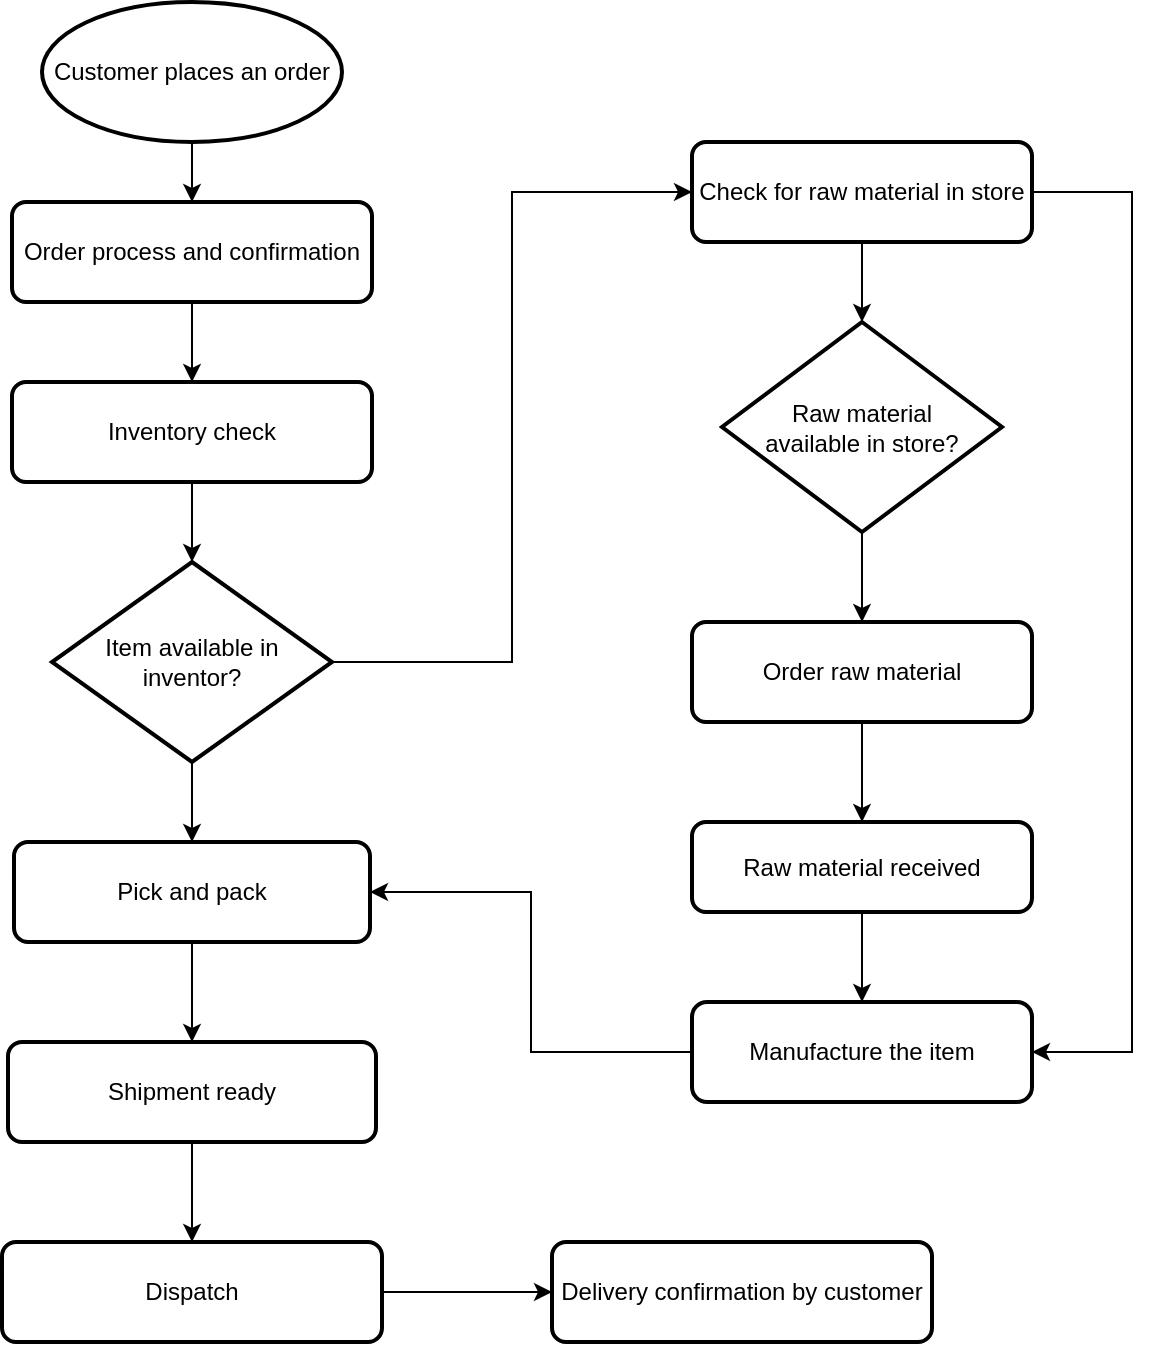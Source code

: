 <mxfile version="21.7.1" type="github">
  <diagram name="Page-1" id="1zYVnJ6PhORE1R0jCIVj">
    <mxGraphModel dx="913" dy="533" grid="1" gridSize="10" guides="1" tooltips="1" connect="1" arrows="1" fold="1" page="1" pageScale="1" pageWidth="827" pageHeight="1169" math="0" shadow="0">
      <root>
        <mxCell id="0" />
        <mxCell id="1" parent="0" />
        <mxCell id="s3QZQg_NEE9RPPklwjus-38" style="edgeStyle=orthogonalEdgeStyle;rounded=0;orthogonalLoop=1;jettySize=auto;html=1;entryX=0;entryY=0.5;entryDx=0;entryDy=0;" edge="1" parent="1" source="s3QZQg_NEE9RPPklwjus-5" target="s3QZQg_NEE9RPPklwjus-26">
          <mxGeometry relative="1" as="geometry" />
        </mxCell>
        <mxCell id="s3QZQg_NEE9RPPklwjus-39" style="edgeStyle=orthogonalEdgeStyle;rounded=0;orthogonalLoop=1;jettySize=auto;html=1;" edge="1" parent="1" source="s3QZQg_NEE9RPPklwjus-5" target="s3QZQg_NEE9RPPklwjus-8">
          <mxGeometry relative="1" as="geometry" />
        </mxCell>
        <mxCell id="s3QZQg_NEE9RPPklwjus-5" value="Item available in inventor?" style="strokeWidth=2;html=1;shape=mxgraph.flowchart.decision;whiteSpace=wrap;" vertex="1" parent="1">
          <mxGeometry x="156" y="320" width="140" height="100" as="geometry" />
        </mxCell>
        <mxCell id="s3QZQg_NEE9RPPklwjus-40" style="edgeStyle=orthogonalEdgeStyle;rounded=0;orthogonalLoop=1;jettySize=auto;html=1;entryX=0.5;entryY=0;entryDx=0;entryDy=0;" edge="1" parent="1" source="s3QZQg_NEE9RPPklwjus-8" target="s3QZQg_NEE9RPPklwjus-9">
          <mxGeometry relative="1" as="geometry" />
        </mxCell>
        <mxCell id="s3QZQg_NEE9RPPklwjus-8" value="Pick and pack" style="rounded=1;whiteSpace=wrap;html=1;absoluteArcSize=1;arcSize=14;strokeWidth=2;" vertex="1" parent="1">
          <mxGeometry x="137" y="460" width="178" height="50" as="geometry" />
        </mxCell>
        <mxCell id="s3QZQg_NEE9RPPklwjus-51" value="" style="edgeStyle=orthogonalEdgeStyle;rounded=0;orthogonalLoop=1;jettySize=auto;html=1;" edge="1" parent="1" source="s3QZQg_NEE9RPPklwjus-9" target="s3QZQg_NEE9RPPklwjus-10">
          <mxGeometry relative="1" as="geometry" />
        </mxCell>
        <mxCell id="s3QZQg_NEE9RPPklwjus-9" value="Shipment ready" style="rounded=1;whiteSpace=wrap;html=1;absoluteArcSize=1;arcSize=14;strokeWidth=2;" vertex="1" parent="1">
          <mxGeometry x="134" y="560" width="184" height="50" as="geometry" />
        </mxCell>
        <mxCell id="s3QZQg_NEE9RPPklwjus-52" value="" style="edgeStyle=orthogonalEdgeStyle;rounded=0;orthogonalLoop=1;jettySize=auto;html=1;" edge="1" parent="1" source="s3QZQg_NEE9RPPklwjus-10" target="s3QZQg_NEE9RPPklwjus-11">
          <mxGeometry relative="1" as="geometry" />
        </mxCell>
        <mxCell id="s3QZQg_NEE9RPPklwjus-10" value="Dispatch" style="rounded=1;whiteSpace=wrap;html=1;absoluteArcSize=1;arcSize=14;strokeWidth=2;" vertex="1" parent="1">
          <mxGeometry x="131" y="660" width="190" height="50" as="geometry" />
        </mxCell>
        <mxCell id="s3QZQg_NEE9RPPklwjus-11" value="Delivery confirmation by customer" style="rounded=1;whiteSpace=wrap;html=1;absoluteArcSize=1;arcSize=14;strokeWidth=2;" vertex="1" parent="1">
          <mxGeometry x="406" y="660" width="190" height="50" as="geometry" />
        </mxCell>
        <mxCell id="s3QZQg_NEE9RPPklwjus-32" value="" style="edgeStyle=orthogonalEdgeStyle;rounded=0;orthogonalLoop=1;jettySize=auto;html=1;" edge="1" parent="1" source="s3QZQg_NEE9RPPklwjus-13" target="s3QZQg_NEE9RPPklwjus-5">
          <mxGeometry relative="1" as="geometry" />
        </mxCell>
        <mxCell id="s3QZQg_NEE9RPPklwjus-13" value="Inventory check" style="rounded=1;whiteSpace=wrap;html=1;absoluteArcSize=1;arcSize=14;strokeWidth=2;" vertex="1" parent="1">
          <mxGeometry x="136" y="230" width="180" height="50" as="geometry" />
        </mxCell>
        <mxCell id="s3QZQg_NEE9RPPklwjus-23" style="edgeStyle=orthogonalEdgeStyle;rounded=0;orthogonalLoop=1;jettySize=auto;html=1;entryX=0.5;entryY=0;entryDx=0;entryDy=0;" edge="1" parent="1" source="s3QZQg_NEE9RPPklwjus-14" target="s3QZQg_NEE9RPPklwjus-13">
          <mxGeometry relative="1" as="geometry" />
        </mxCell>
        <mxCell id="s3QZQg_NEE9RPPklwjus-14" value="Order process and confirmation" style="rounded=1;whiteSpace=wrap;html=1;absoluteArcSize=1;arcSize=14;strokeWidth=2;" vertex="1" parent="1">
          <mxGeometry x="136" y="140" width="180" height="50" as="geometry" />
        </mxCell>
        <mxCell id="s3QZQg_NEE9RPPklwjus-19" style="edgeStyle=orthogonalEdgeStyle;rounded=0;orthogonalLoop=1;jettySize=auto;html=1;" edge="1" parent="1" source="s3QZQg_NEE9RPPklwjus-15" target="s3QZQg_NEE9RPPklwjus-14">
          <mxGeometry relative="1" as="geometry" />
        </mxCell>
        <mxCell id="s3QZQg_NEE9RPPklwjus-15" value="Customer places an order" style="strokeWidth=2;html=1;shape=mxgraph.flowchart.start_1;whiteSpace=wrap;" vertex="1" parent="1">
          <mxGeometry x="151" y="40" width="150" height="70" as="geometry" />
        </mxCell>
        <mxCell id="s3QZQg_NEE9RPPklwjus-31" value="" style="edgeStyle=orthogonalEdgeStyle;rounded=0;orthogonalLoop=1;jettySize=auto;html=1;" edge="1" parent="1" source="s3QZQg_NEE9RPPklwjus-26" target="s3QZQg_NEE9RPPklwjus-27">
          <mxGeometry relative="1" as="geometry" />
        </mxCell>
        <mxCell id="s3QZQg_NEE9RPPklwjus-54" style="edgeStyle=orthogonalEdgeStyle;rounded=0;orthogonalLoop=1;jettySize=auto;html=1;entryX=1;entryY=0.5;entryDx=0;entryDy=0;" edge="1" parent="1" source="s3QZQg_NEE9RPPklwjus-26" target="s3QZQg_NEE9RPPklwjus-28">
          <mxGeometry relative="1" as="geometry">
            <Array as="points">
              <mxPoint x="696" y="135" />
              <mxPoint x="696" y="565" />
            </Array>
          </mxGeometry>
        </mxCell>
        <mxCell id="s3QZQg_NEE9RPPklwjus-26" value="Check for raw material in store" style="rounded=1;whiteSpace=wrap;html=1;absoluteArcSize=1;arcSize=14;strokeWidth=2;" vertex="1" parent="1">
          <mxGeometry x="476" y="110" width="170" height="50" as="geometry" />
        </mxCell>
        <mxCell id="s3QZQg_NEE9RPPklwjus-44" style="edgeStyle=orthogonalEdgeStyle;rounded=0;orthogonalLoop=1;jettySize=auto;html=1;entryX=0.5;entryY=0;entryDx=0;entryDy=0;" edge="1" parent="1" source="s3QZQg_NEE9RPPklwjus-27" target="s3QZQg_NEE9RPPklwjus-35">
          <mxGeometry relative="1" as="geometry" />
        </mxCell>
        <mxCell id="s3QZQg_NEE9RPPklwjus-27" value="Raw material &lt;br&gt;available in store?" style="strokeWidth=2;html=1;shape=mxgraph.flowchart.decision;whiteSpace=wrap;" vertex="1" parent="1">
          <mxGeometry x="491" y="200" width="140" height="105" as="geometry" />
        </mxCell>
        <mxCell id="s3QZQg_NEE9RPPklwjus-43" style="edgeStyle=orthogonalEdgeStyle;rounded=0;orthogonalLoop=1;jettySize=auto;html=1;entryX=1;entryY=0.5;entryDx=0;entryDy=0;" edge="1" parent="1" source="s3QZQg_NEE9RPPklwjus-28" target="s3QZQg_NEE9RPPklwjus-8">
          <mxGeometry relative="1" as="geometry" />
        </mxCell>
        <mxCell id="s3QZQg_NEE9RPPklwjus-28" value="Manufacture the item" style="rounded=1;whiteSpace=wrap;html=1;strokeWidth=2;" vertex="1" parent="1">
          <mxGeometry x="476" y="540" width="170" height="50" as="geometry" />
        </mxCell>
        <mxCell id="s3QZQg_NEE9RPPklwjus-45" value="" style="edgeStyle=orthogonalEdgeStyle;rounded=0;orthogonalLoop=1;jettySize=auto;html=1;" edge="1" parent="1" source="s3QZQg_NEE9RPPklwjus-35" target="s3QZQg_NEE9RPPklwjus-36">
          <mxGeometry relative="1" as="geometry" />
        </mxCell>
        <mxCell id="s3QZQg_NEE9RPPklwjus-35" value="Order raw material" style="rounded=1;whiteSpace=wrap;html=1;absoluteArcSize=1;arcSize=14;strokeWidth=2;" vertex="1" parent="1">
          <mxGeometry x="476" y="350" width="170" height="50" as="geometry" />
        </mxCell>
        <mxCell id="s3QZQg_NEE9RPPklwjus-49" style="edgeStyle=orthogonalEdgeStyle;rounded=0;orthogonalLoop=1;jettySize=auto;html=1;" edge="1" parent="1" source="s3QZQg_NEE9RPPklwjus-36" target="s3QZQg_NEE9RPPklwjus-28">
          <mxGeometry relative="1" as="geometry" />
        </mxCell>
        <mxCell id="s3QZQg_NEE9RPPklwjus-36" value="Raw material received" style="rounded=1;whiteSpace=wrap;html=1;absoluteArcSize=1;arcSize=14;strokeWidth=2;" vertex="1" parent="1">
          <mxGeometry x="476" y="450" width="170" height="45" as="geometry" />
        </mxCell>
      </root>
    </mxGraphModel>
  </diagram>
</mxfile>

